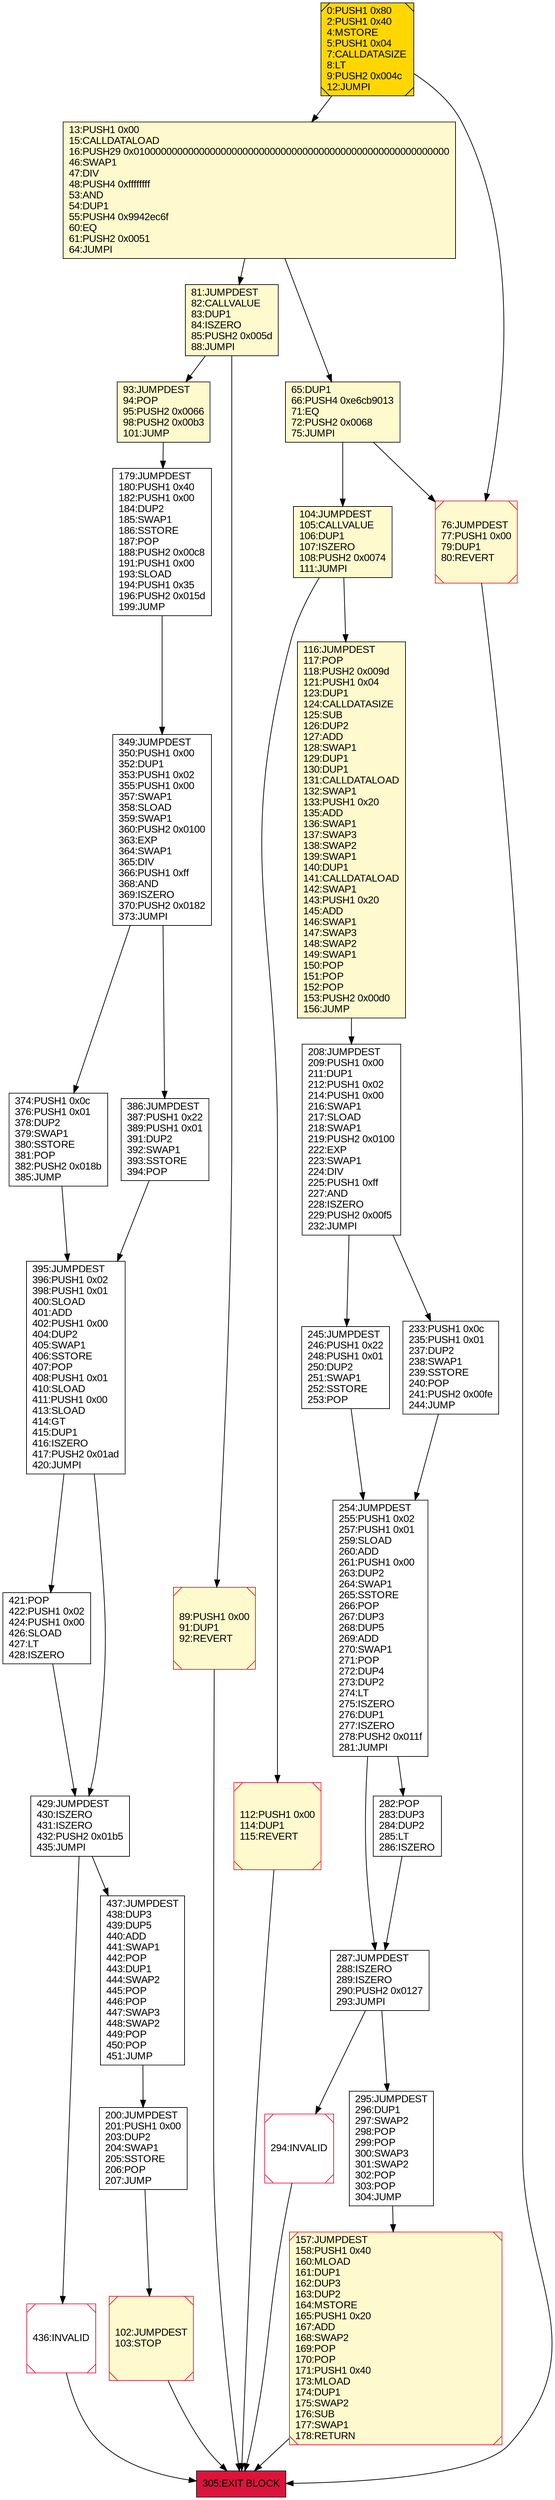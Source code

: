 digraph G {
	node [color=black fillcolor=white fontcolor=black fontname=arial shape=box style=filled]
	bgcolor=transparent
	rankdir=UD
	0 [label="0:PUSH1 0x80\l2:PUSH1 0x40\l4:MSTORE\l5:PUSH1 0x04\l7:CALLDATASIZE\l8:LT\l9:PUSH2 0x004c\l12:JUMPI\l" fillcolor=gold shape=Msquare]
	13 [label="13:PUSH1 0x00\l15:CALLDATALOAD\l16:PUSH29 0x0100000000000000000000000000000000000000000000000000000000\l46:SWAP1\l47:DIV\l48:PUSH4 0xffffffff\l53:AND\l54:DUP1\l55:PUSH4 0x9942ec6f\l60:EQ\l61:PUSH2 0x0051\l64:JUMPI\l" fillcolor=lemonchiffon]
	65 [label="65:DUP1\l66:PUSH4 0xe6cb9013\l71:EQ\l72:PUSH2 0x0068\l75:JUMPI\l" fillcolor=lemonchiffon]
	76 [label="76:JUMPDEST\l77:PUSH1 0x00\l79:DUP1\l80:REVERT\l" color=crimson fillcolor=lemonchiffon shape=Msquare]
	81 [label="81:JUMPDEST\l82:CALLVALUE\l83:DUP1\l84:ISZERO\l85:PUSH2 0x005d\l88:JUMPI\l" fillcolor=lemonchiffon]
	89 [label="89:PUSH1 0x00\l91:DUP1\l92:REVERT\l" color=crimson fillcolor=lemonchiffon shape=Msquare]
	93 [label="93:JUMPDEST\l94:POP\l95:PUSH2 0x0066\l98:PUSH2 0x00b3\l101:JUMP\l" fillcolor=lemonchiffon]
	102 [label="102:JUMPDEST\l103:STOP\l" color=crimson fillcolor=lemonchiffon shape=Msquare]
	104 [label="104:JUMPDEST\l105:CALLVALUE\l106:DUP1\l107:ISZERO\l108:PUSH2 0x0074\l111:JUMPI\l" fillcolor=lemonchiffon]
	112 [label="112:PUSH1 0x00\l114:DUP1\l115:REVERT\l" color=crimson fillcolor=lemonchiffon shape=Msquare]
	116 [label="116:JUMPDEST\l117:POP\l118:PUSH2 0x009d\l121:PUSH1 0x04\l123:DUP1\l124:CALLDATASIZE\l125:SUB\l126:DUP2\l127:ADD\l128:SWAP1\l129:DUP1\l130:DUP1\l131:CALLDATALOAD\l132:SWAP1\l133:PUSH1 0x20\l135:ADD\l136:SWAP1\l137:SWAP3\l138:SWAP2\l139:SWAP1\l140:DUP1\l141:CALLDATALOAD\l142:SWAP1\l143:PUSH1 0x20\l145:ADD\l146:SWAP1\l147:SWAP3\l148:SWAP2\l149:SWAP1\l150:POP\l151:POP\l152:POP\l153:PUSH2 0x00d0\l156:JUMP\l" fillcolor=lemonchiffon]
	157 [label="157:JUMPDEST\l158:PUSH1 0x40\l160:MLOAD\l161:DUP1\l162:DUP3\l163:DUP2\l164:MSTORE\l165:PUSH1 0x20\l167:ADD\l168:SWAP2\l169:POP\l170:POP\l171:PUSH1 0x40\l173:MLOAD\l174:DUP1\l175:SWAP2\l176:SUB\l177:SWAP1\l178:RETURN\l" color=crimson fillcolor=lemonchiffon shape=Msquare]
	179 [label="179:JUMPDEST\l180:PUSH1 0x40\l182:PUSH1 0x00\l184:DUP2\l185:SWAP1\l186:SSTORE\l187:POP\l188:PUSH2 0x00c8\l191:PUSH1 0x00\l193:SLOAD\l194:PUSH1 0x35\l196:PUSH2 0x015d\l199:JUMP\l"]
	200 [label="200:JUMPDEST\l201:PUSH1 0x00\l203:DUP2\l204:SWAP1\l205:SSTORE\l206:POP\l207:JUMP\l"]
	208 [label="208:JUMPDEST\l209:PUSH1 0x00\l211:DUP1\l212:PUSH1 0x02\l214:PUSH1 0x00\l216:SWAP1\l217:SLOAD\l218:SWAP1\l219:PUSH2 0x0100\l222:EXP\l223:SWAP1\l224:DIV\l225:PUSH1 0xff\l227:AND\l228:ISZERO\l229:PUSH2 0x00f5\l232:JUMPI\l"]
	233 [label="233:PUSH1 0x0c\l235:PUSH1 0x01\l237:DUP2\l238:SWAP1\l239:SSTORE\l240:POP\l241:PUSH2 0x00fe\l244:JUMP\l"]
	245 [label="245:JUMPDEST\l246:PUSH1 0x22\l248:PUSH1 0x01\l250:DUP2\l251:SWAP1\l252:SSTORE\l253:POP\l"]
	254 [label="254:JUMPDEST\l255:PUSH1 0x02\l257:PUSH1 0x01\l259:SLOAD\l260:ADD\l261:PUSH1 0x00\l263:DUP2\l264:SWAP1\l265:SSTORE\l266:POP\l267:DUP3\l268:DUP5\l269:ADD\l270:SWAP1\l271:POP\l272:DUP4\l273:DUP2\l274:LT\l275:ISZERO\l276:DUP1\l277:ISZERO\l278:PUSH2 0x011f\l281:JUMPI\l"]
	282 [label="282:POP\l283:DUP3\l284:DUP2\l285:LT\l286:ISZERO\l"]
	287 [label="287:JUMPDEST\l288:ISZERO\l289:ISZERO\l290:PUSH2 0x0127\l293:JUMPI\l"]
	294 [label="294:INVALID\l" color=crimson shape=Msquare]
	295 [label="295:JUMPDEST\l296:DUP1\l297:SWAP2\l298:POP\l299:POP\l300:SWAP3\l301:SWAP2\l302:POP\l303:POP\l304:JUMP\l"]
	305 [label="305:EXIT BLOCK\l" fillcolor=crimson]
	349 [label="349:JUMPDEST\l350:PUSH1 0x00\l352:DUP1\l353:PUSH1 0x02\l355:PUSH1 0x00\l357:SWAP1\l358:SLOAD\l359:SWAP1\l360:PUSH2 0x0100\l363:EXP\l364:SWAP1\l365:DIV\l366:PUSH1 0xff\l368:AND\l369:ISZERO\l370:PUSH2 0x0182\l373:JUMPI\l"]
	374 [label="374:PUSH1 0x0c\l376:PUSH1 0x01\l378:DUP2\l379:SWAP1\l380:SSTORE\l381:POP\l382:PUSH2 0x018b\l385:JUMP\l"]
	386 [label="386:JUMPDEST\l387:PUSH1 0x22\l389:PUSH1 0x01\l391:DUP2\l392:SWAP1\l393:SSTORE\l394:POP\l"]
	395 [label="395:JUMPDEST\l396:PUSH1 0x02\l398:PUSH1 0x01\l400:SLOAD\l401:ADD\l402:PUSH1 0x00\l404:DUP2\l405:SWAP1\l406:SSTORE\l407:POP\l408:PUSH1 0x01\l410:SLOAD\l411:PUSH1 0x00\l413:SLOAD\l414:GT\l415:DUP1\l416:ISZERO\l417:PUSH2 0x01ad\l420:JUMPI\l"]
	421 [label="421:POP\l422:PUSH1 0x02\l424:PUSH1 0x00\l426:SLOAD\l427:LT\l428:ISZERO\l"]
	429 [label="429:JUMPDEST\l430:ISZERO\l431:ISZERO\l432:PUSH2 0x01b5\l435:JUMPI\l"]
	436 [label="436:INVALID\l" color=crimson shape=Msquare]
	437 [label="437:JUMPDEST\l438:DUP3\l439:DUP5\l440:ADD\l441:SWAP1\l442:POP\l443:DUP1\l444:SWAP2\l445:POP\l446:POP\l447:SWAP3\l448:SWAP2\l449:POP\l450:POP\l451:JUMP\l"]
	0 -> 76
	0 -> 13
	13 -> 81
	13 -> 65
	65 -> 104
	65 -> 76
	76 -> 305
	81 -> 93
	81 -> 89
	89 -> 305
	93 -> 179
	102 -> 305
	104 -> 116
	104 -> 112
	112 -> 305
	116 -> 208
	157 -> 305
	179 -> 349
	200 -> 102
	208 -> 245
	208 -> 233
	233 -> 254
	245 -> 254
	254 -> 287
	254 -> 282
	282 -> 287
	287 -> 295
	287 -> 294
	294 -> 305
	295 -> 157
	349 -> 386
	349 -> 374
	374 -> 395
	386 -> 395
	395 -> 429
	395 -> 421
	421 -> 429
	429 -> 437
	429 -> 436
	436 -> 305
	437 -> 200
}

